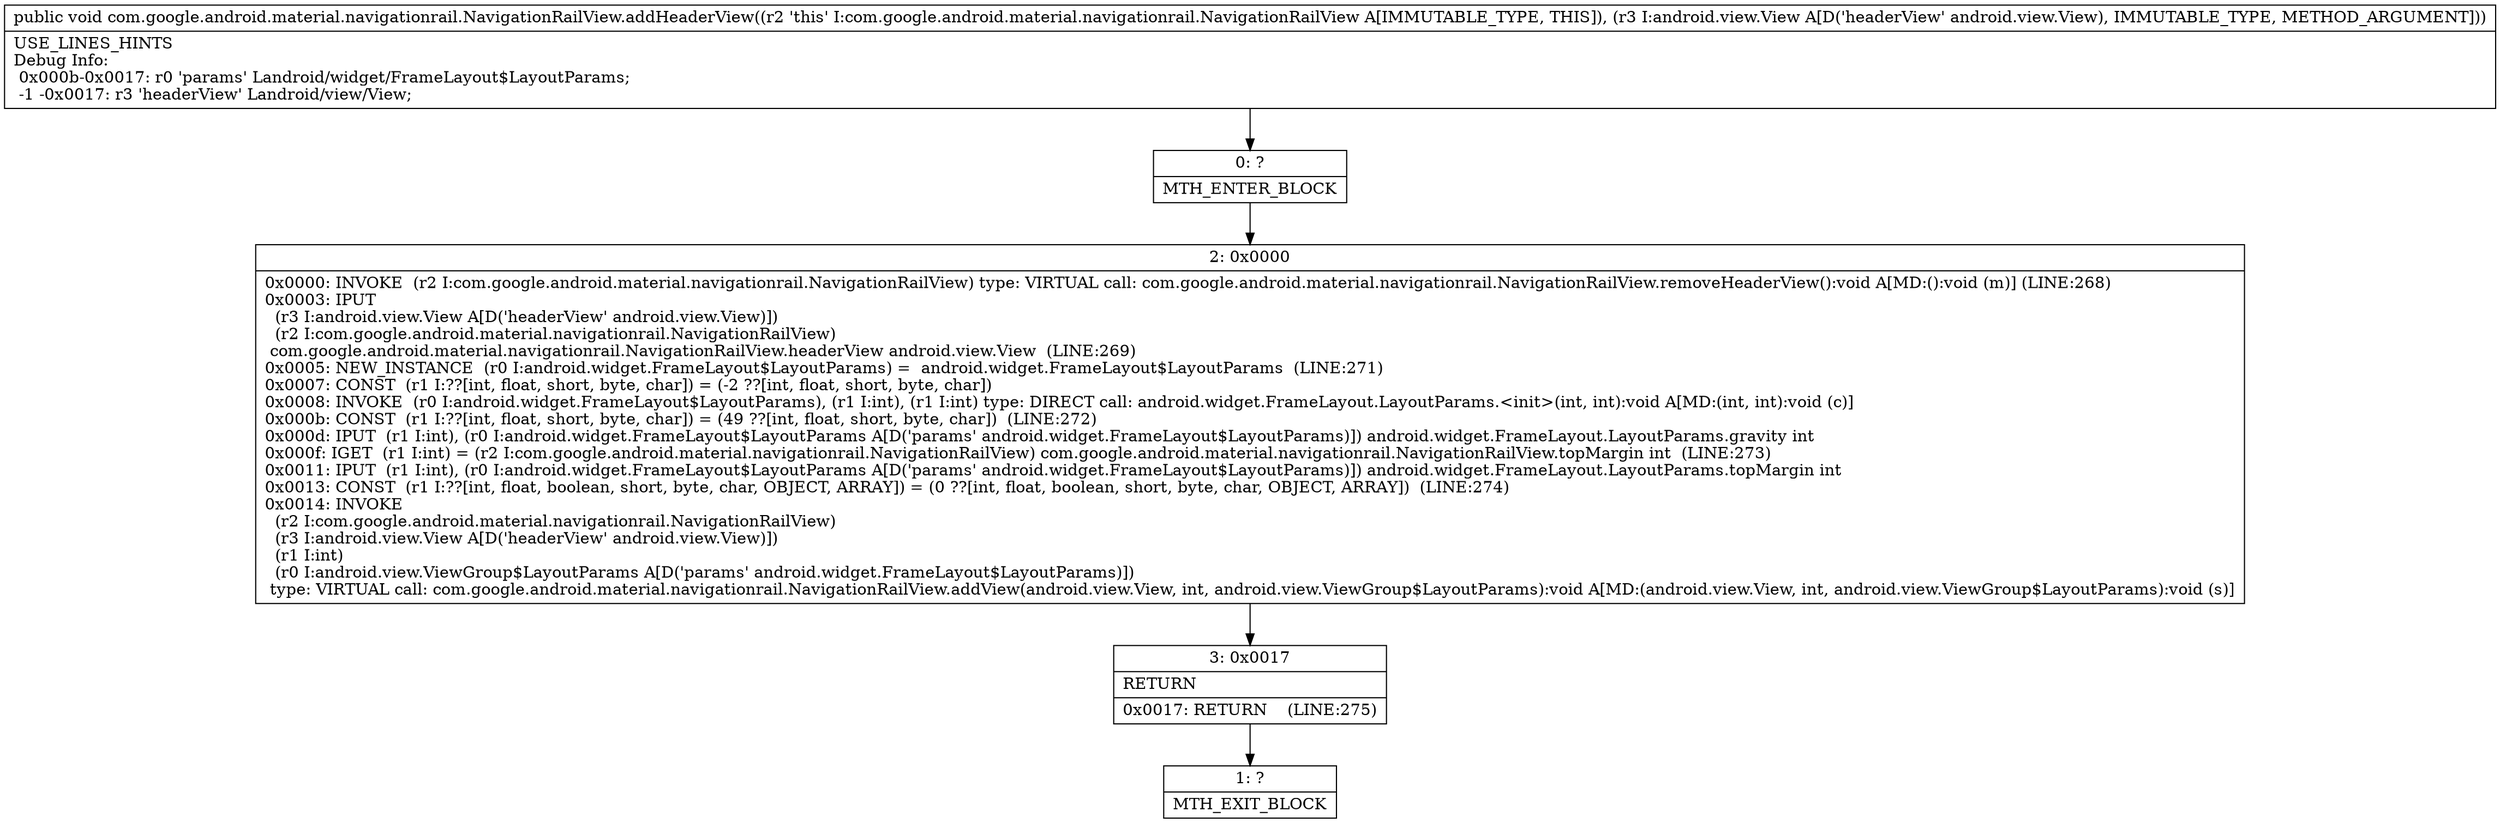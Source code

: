 digraph "CFG forcom.google.android.material.navigationrail.NavigationRailView.addHeaderView(Landroid\/view\/View;)V" {
Node_0 [shape=record,label="{0\:\ ?|MTH_ENTER_BLOCK\l}"];
Node_2 [shape=record,label="{2\:\ 0x0000|0x0000: INVOKE  (r2 I:com.google.android.material.navigationrail.NavigationRailView) type: VIRTUAL call: com.google.android.material.navigationrail.NavigationRailView.removeHeaderView():void A[MD:():void (m)] (LINE:268)\l0x0003: IPUT  \l  (r3 I:android.view.View A[D('headerView' android.view.View)])\l  (r2 I:com.google.android.material.navigationrail.NavigationRailView)\l com.google.android.material.navigationrail.NavigationRailView.headerView android.view.View  (LINE:269)\l0x0005: NEW_INSTANCE  (r0 I:android.widget.FrameLayout$LayoutParams) =  android.widget.FrameLayout$LayoutParams  (LINE:271)\l0x0007: CONST  (r1 I:??[int, float, short, byte, char]) = (\-2 ??[int, float, short, byte, char]) \l0x0008: INVOKE  (r0 I:android.widget.FrameLayout$LayoutParams), (r1 I:int), (r1 I:int) type: DIRECT call: android.widget.FrameLayout.LayoutParams.\<init\>(int, int):void A[MD:(int, int):void (c)]\l0x000b: CONST  (r1 I:??[int, float, short, byte, char]) = (49 ??[int, float, short, byte, char])  (LINE:272)\l0x000d: IPUT  (r1 I:int), (r0 I:android.widget.FrameLayout$LayoutParams A[D('params' android.widget.FrameLayout$LayoutParams)]) android.widget.FrameLayout.LayoutParams.gravity int \l0x000f: IGET  (r1 I:int) = (r2 I:com.google.android.material.navigationrail.NavigationRailView) com.google.android.material.navigationrail.NavigationRailView.topMargin int  (LINE:273)\l0x0011: IPUT  (r1 I:int), (r0 I:android.widget.FrameLayout$LayoutParams A[D('params' android.widget.FrameLayout$LayoutParams)]) android.widget.FrameLayout.LayoutParams.topMargin int \l0x0013: CONST  (r1 I:??[int, float, boolean, short, byte, char, OBJECT, ARRAY]) = (0 ??[int, float, boolean, short, byte, char, OBJECT, ARRAY])  (LINE:274)\l0x0014: INVOKE  \l  (r2 I:com.google.android.material.navigationrail.NavigationRailView)\l  (r3 I:android.view.View A[D('headerView' android.view.View)])\l  (r1 I:int)\l  (r0 I:android.view.ViewGroup$LayoutParams A[D('params' android.widget.FrameLayout$LayoutParams)])\l type: VIRTUAL call: com.google.android.material.navigationrail.NavigationRailView.addView(android.view.View, int, android.view.ViewGroup$LayoutParams):void A[MD:(android.view.View, int, android.view.ViewGroup$LayoutParams):void (s)]\l}"];
Node_3 [shape=record,label="{3\:\ 0x0017|RETURN\l|0x0017: RETURN    (LINE:275)\l}"];
Node_1 [shape=record,label="{1\:\ ?|MTH_EXIT_BLOCK\l}"];
MethodNode[shape=record,label="{public void com.google.android.material.navigationrail.NavigationRailView.addHeaderView((r2 'this' I:com.google.android.material.navigationrail.NavigationRailView A[IMMUTABLE_TYPE, THIS]), (r3 I:android.view.View A[D('headerView' android.view.View), IMMUTABLE_TYPE, METHOD_ARGUMENT]))  | USE_LINES_HINTS\lDebug Info:\l  0x000b\-0x0017: r0 'params' Landroid\/widget\/FrameLayout$LayoutParams;\l  \-1 \-0x0017: r3 'headerView' Landroid\/view\/View;\l}"];
MethodNode -> Node_0;Node_0 -> Node_2;
Node_2 -> Node_3;
Node_3 -> Node_1;
}

